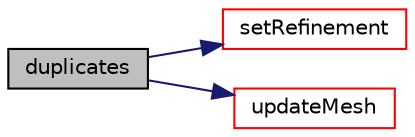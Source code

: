 digraph "duplicates"
{
  bgcolor="transparent";
  edge [fontname="Helvetica",fontsize="10",labelfontname="Helvetica",labelfontsize="10"];
  node [fontname="Helvetica",fontsize="10",shape=record];
  rankdir="LR";
  Node436 [label="duplicates",height=0.2,width=0.4,color="black", fillcolor="grey75", style="filled", fontcolor="black"];
  Node436 -> Node437 [color="midnightblue",fontsize="10",style="solid",fontname="Helvetica"];
  Node437 [label="setRefinement",height=0.2,width=0.4,color="red",URL="$a22397.html#a159a54964aa4001ff24e9fb05834750a",tooltip="Play commands into polyTopoChange to duplicate points. Gets. "];
  Node436 -> Node869 [color="midnightblue",fontsize="10",style="solid",fontname="Helvetica"];
  Node869 [label="updateMesh",height=0.2,width=0.4,color="red",URL="$a22397.html#ad57565956fd4064299f4bd3c4eebb1d4",tooltip="Force recalculation of locally stored data on topological change. "];
}
